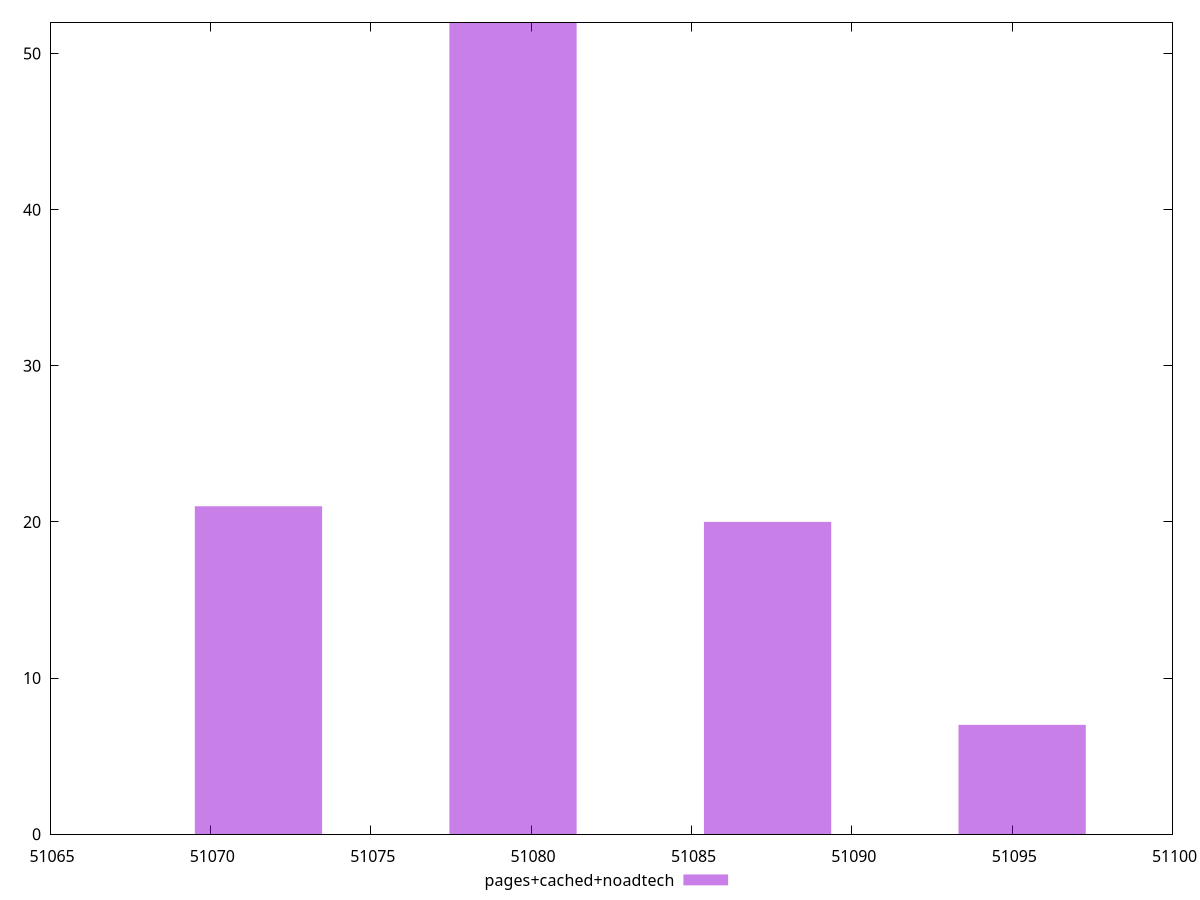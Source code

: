 $_pagesCachedNoadtech <<EOF
51079.43704897995 52
51071.49991324085 21
51087.37418471905 20
51095.31132045815 7
EOF
set key outside below
set terminal pngcairo
set output "report_00005_2020-11-02T22-26-11.212Z/uses-long-cache-ttl/pages+cached+noadtech//raw_hist.png"
set yrange [0:52]
set boxwidth 3.9685678695501476
set style fill transparent solid 0.5 noborder
plot $_pagesCachedNoadtech title "pages+cached+noadtech" with boxes ,